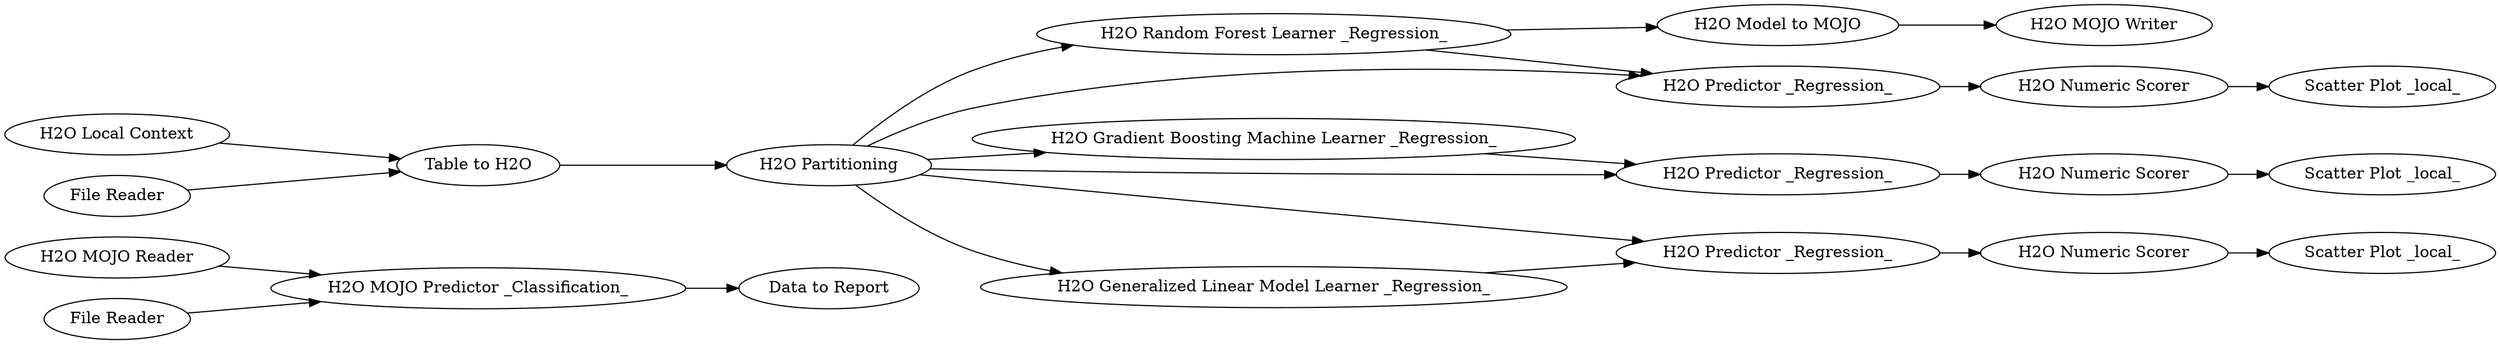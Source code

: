 digraph {
	"-6494381831340716012_5" [label="H2O MOJO Reader"]
	"-6494381831340716012_16" [label="Scatter Plot _local_"]
	"-6494381831340716012_8" [label="Data to Report"]
	"-6494381831340716012_3" [label="Table to H2O"]
	"-6494381831340716012_2" [label="H2O Local Context"]
	"-6494381831340716012_11" [label="H2O Random Forest Learner _Regression_"]
	"-6494381831340716012_9" [label="H2O Gradient Boosting Machine Learner _Regression_"]
	"-6494381831340716012_22" [label="H2O Predictor _Regression_"]
	"-6494381831340716012_17" [label="Scatter Plot _local_"]
	"-6494381831340716012_18" [label="Scatter Plot _local_"]
	"-6494381831340716012_21" [label="H2O Predictor _Regression_"]
	"-6494381831340716012_12" [label="H2O Model to MOJO"]
	"-6494381831340716012_20" [label="H2O Numeric Scorer"]
	"-6494381831340716012_1" [label="File Reader"]
	"-6494381831340716012_10" [label="H2O Generalized Linear Model Learner _Regression_"]
	"-6494381831340716012_13" [label="H2O MOJO Writer"]
	"-6494381831340716012_6" [label="File Reader"]
	"-6494381831340716012_7" [label="H2O MOJO Predictor _Classification_"]
	"-6494381831340716012_15" [label="H2O Numeric Scorer"]
	"-6494381831340716012_14" [label="H2O Predictor _Regression_"]
	"-6494381831340716012_4" [label="H2O Partitioning"]
	"-6494381831340716012_19" [label="H2O Numeric Scorer"]
	"-6494381831340716012_7" -> "-6494381831340716012_8"
	"-6494381831340716012_4" -> "-6494381831340716012_11"
	"-6494381831340716012_1" -> "-6494381831340716012_3"
	"-6494381831340716012_2" -> "-6494381831340716012_3"
	"-6494381831340716012_4" -> "-6494381831340716012_9"
	"-6494381831340716012_3" -> "-6494381831340716012_4"
	"-6494381831340716012_4" -> "-6494381831340716012_10"
	"-6494381831340716012_4" -> "-6494381831340716012_21"
	"-6494381831340716012_20" -> "-6494381831340716012_18"
	"-6494381831340716012_9" -> "-6494381831340716012_21"
	"-6494381831340716012_11" -> "-6494381831340716012_14"
	"-6494381831340716012_19" -> "-6494381831340716012_17"
	"-6494381831340716012_11" -> "-6494381831340716012_12"
	"-6494381831340716012_14" -> "-6494381831340716012_15"
	"-6494381831340716012_21" -> "-6494381831340716012_20"
	"-6494381831340716012_4" -> "-6494381831340716012_14"
	"-6494381831340716012_4" -> "-6494381831340716012_22"
	"-6494381831340716012_6" -> "-6494381831340716012_7"
	"-6494381831340716012_12" -> "-6494381831340716012_13"
	"-6494381831340716012_10" -> "-6494381831340716012_22"
	"-6494381831340716012_15" -> "-6494381831340716012_16"
	"-6494381831340716012_22" -> "-6494381831340716012_19"
	"-6494381831340716012_5" -> "-6494381831340716012_7"
	rankdir=LR
}
